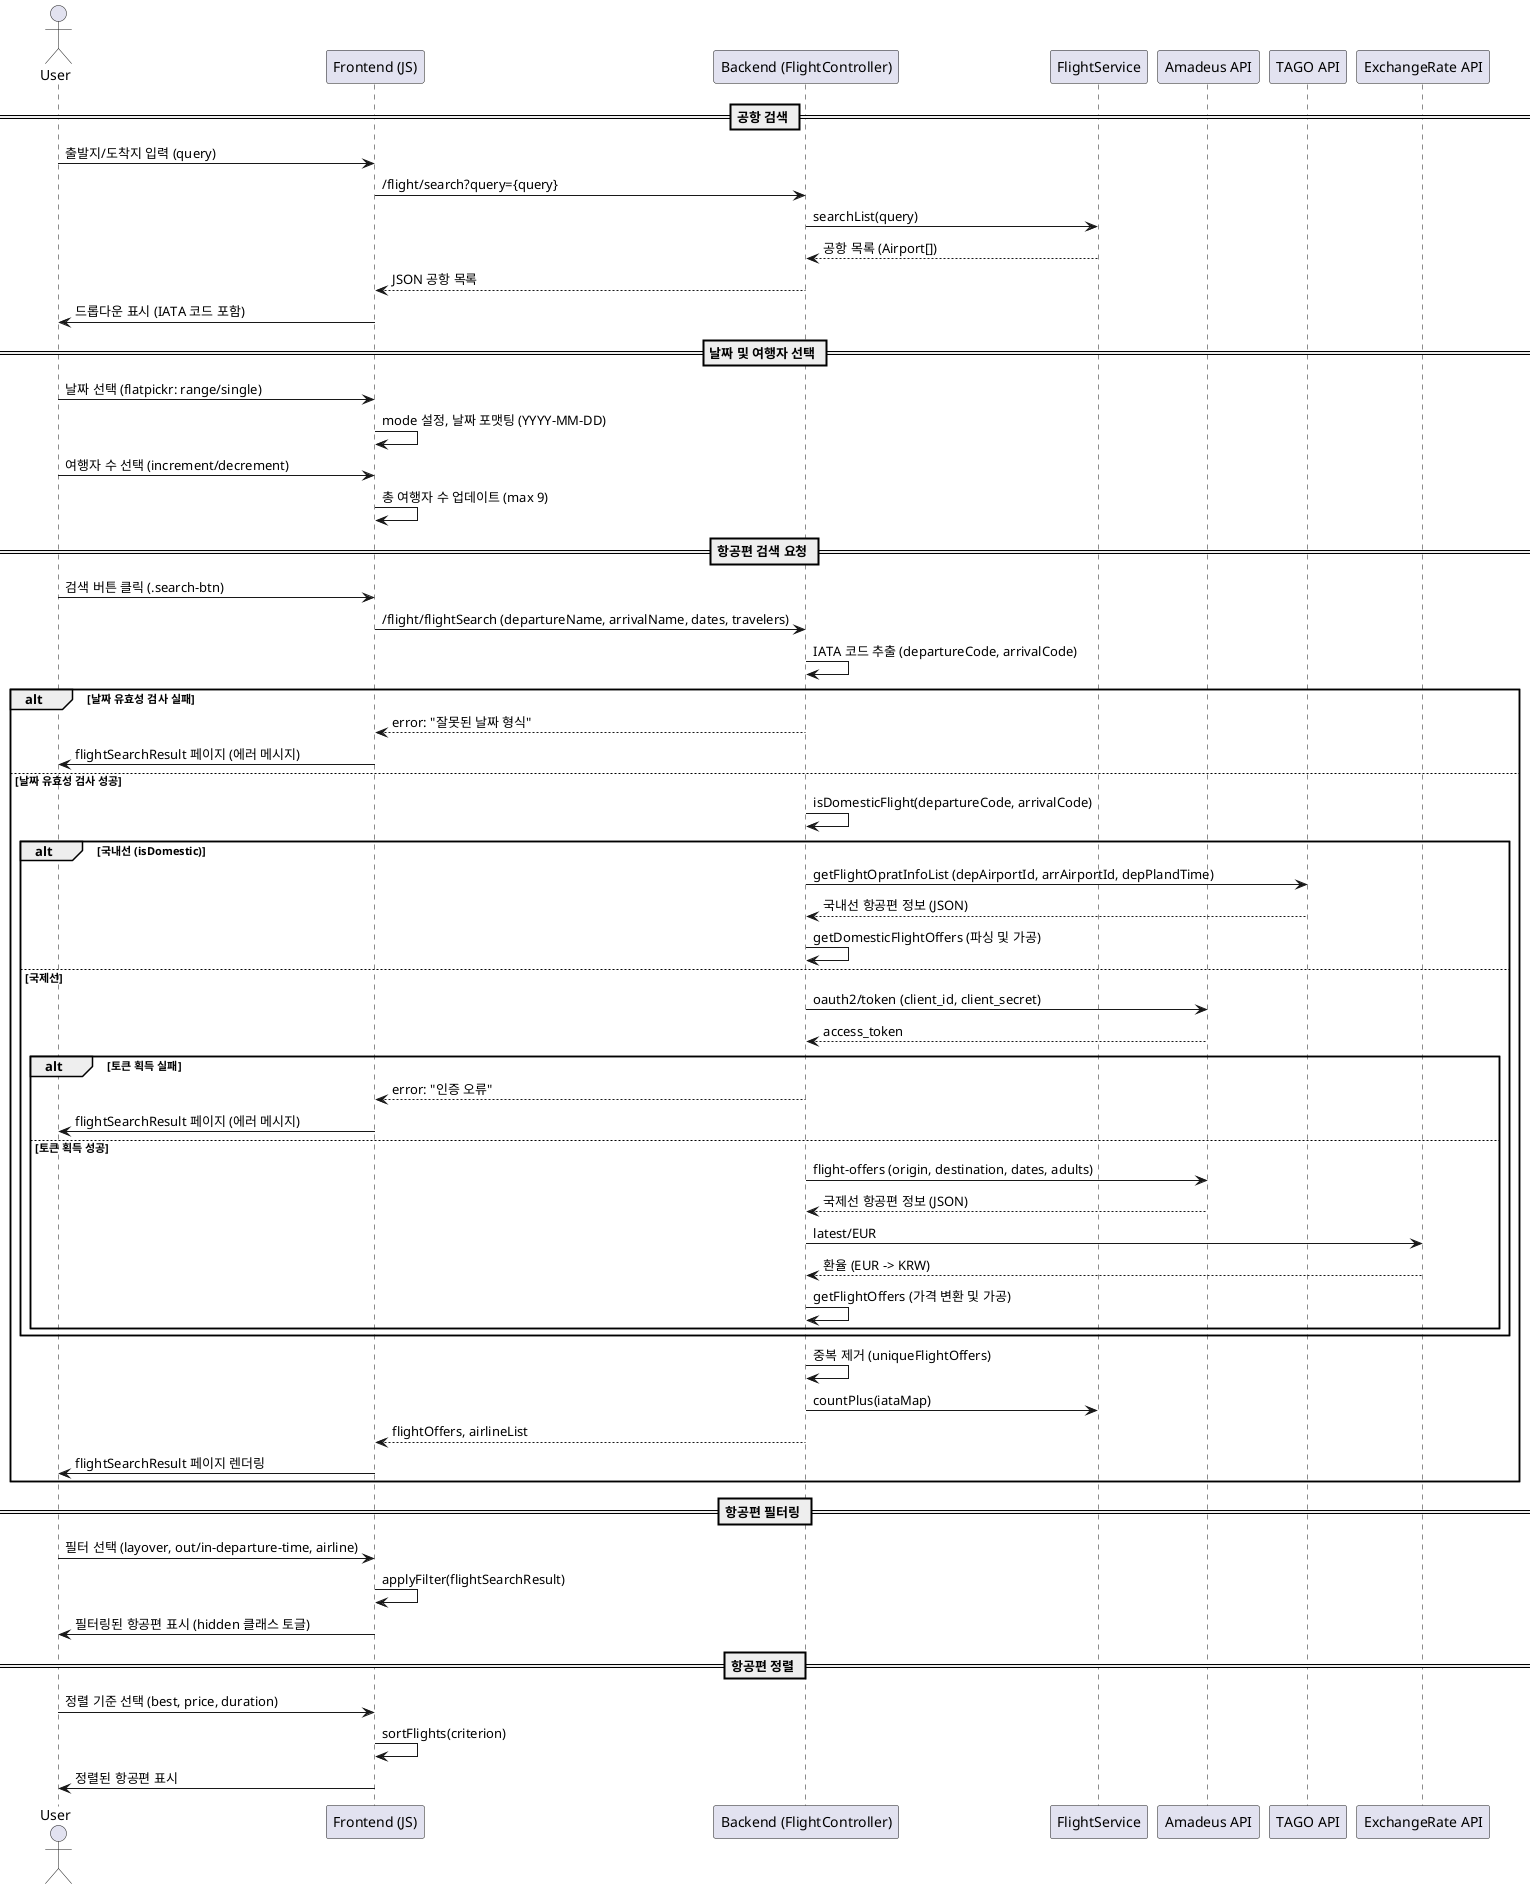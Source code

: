 @startuml
actor User
participant "Frontend (JS)" as Frontend
participant "Backend (FlightController)" as Backend
participant "FlightService" as Service
participant "Amadeus API" as AmadeusAPI
participant "TAGO API" as TagoAPI
participant "ExchangeRate API" as ExchangeAPI

== 공항 검색 ==
User -> Frontend: 출발지/도착지 입력 (query)
Frontend -> Backend: /flight/search?query={query}
Backend -> Service: searchList(query)
Service --> Backend: 공항 목록 (Airport[])
Backend --> Frontend: JSON 공항 목록
Frontend -> User: 드롭다운 표시 (IATA 코드 포함)

== 날짜 및 여행자 선택 ==
User -> Frontend: 날짜 선택 (flatpickr: range/single)
Frontend -> Frontend: mode 설정, 날짜 포맷팅 (YYYY-MM-DD)
User -> Frontend: 여행자 수 선택 (increment/decrement)
Frontend -> Frontend: 총 여행자 수 업데이트 (max 9)

== 항공편 검색 요청 ==
User -> Frontend: 검색 버튼 클릭 (.search-btn)
Frontend -> Backend: /flight/flightSearch (departureName, arrivalName, dates, travelers)
Backend -> Backend: IATA 코드 추출 (departureCode, arrivalCode)
alt 날짜 유효성 검사 실패
    Backend --> Frontend: error: "잘못된 날짜 형식"
    Frontend -> User: flightSearchResult 페이지 (에러 메시지)
else 날짜 유효성 검사 성공
    Backend -> Backend: isDomesticFlight(departureCode, arrivalCode)
    alt 국내선 (isDomestic)
        Backend -> TagoAPI: getFlightOpratInfoList (depAirportId, arrAirportId, depPlandTime)
        TagoAPI --> Backend: 국내선 항공편 정보 (JSON)
        Backend -> Backend: getDomesticFlightOffers (파싱 및 가공)
    else 국제선
        Backend -> AmadeusAPI: oauth2/token (client_id, client_secret)
        AmadeusAPI --> Backend: access_token
        alt 토큰 획득 실패
            Backend --> Frontend: error: "인증 오류"
            Frontend -> User: flightSearchResult 페이지 (에러 메시지)
        else 토큰 획득 성공
            Backend -> AmadeusAPI: flight-offers (origin, destination, dates, adults)
            AmadeusAPI --> Backend: 국제선 항공편 정보 (JSON)
            Backend -> ExchangeAPI: latest/EUR
            ExchangeAPI --> Backend: 환율 (EUR -> KRW)
            Backend -> Backend: getFlightOffers (가격 변환 및 가공)
        end
    end
    Backend -> Backend: 중복 제거 (uniqueFlightOffers)
    Backend -> Service: countPlus(iataMap)
    Backend --> Frontend: flightOffers, airlineList
    Frontend -> User: flightSearchResult 페이지 렌더링
end

== 항공편 필터링 ==
User -> Frontend: 필터 선택 (layover, out/in-departure-time, airline)
Frontend -> Frontend: applyFilter(flightSearchResult)
Frontend -> User: 필터링된 항공편 표시 (hidden 클래스 토글)

== 항공편 정렬 ==
User -> Frontend: 정렬 기준 선택 (best, price, duration)
Frontend -> Frontend: sortFlights(criterion)
Frontend -> User: 정렬된 항공편 표시

@enduml